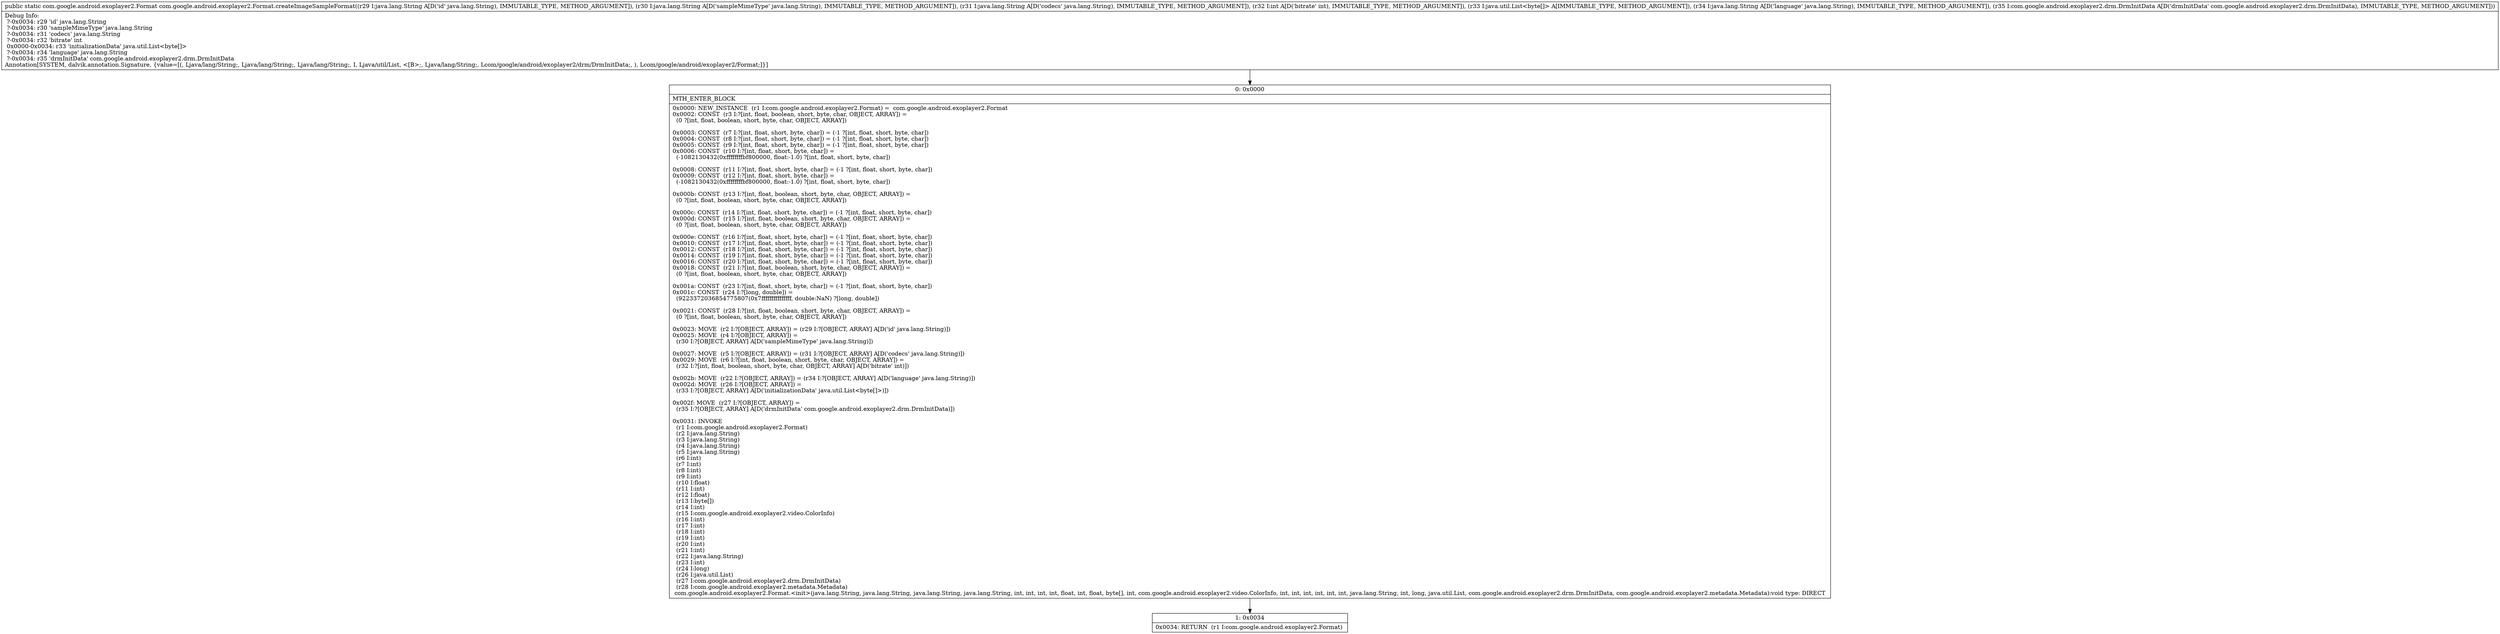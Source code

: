 digraph "CFG forcom.google.android.exoplayer2.Format.createImageSampleFormat(Ljava\/lang\/String;Ljava\/lang\/String;Ljava\/lang\/String;ILjava\/util\/List;Ljava\/lang\/String;Lcom\/google\/android\/exoplayer2\/drm\/DrmInitData;)Lcom\/google\/android\/exoplayer2\/Format;" {
Node_0 [shape=record,label="{0\:\ 0x0000|MTH_ENTER_BLOCK\l|0x0000: NEW_INSTANCE  (r1 I:com.google.android.exoplayer2.Format) =  com.google.android.exoplayer2.Format \l0x0002: CONST  (r3 I:?[int, float, boolean, short, byte, char, OBJECT, ARRAY]) = \l  (0 ?[int, float, boolean, short, byte, char, OBJECT, ARRAY])\l \l0x0003: CONST  (r7 I:?[int, float, short, byte, char]) = (\-1 ?[int, float, short, byte, char]) \l0x0004: CONST  (r8 I:?[int, float, short, byte, char]) = (\-1 ?[int, float, short, byte, char]) \l0x0005: CONST  (r9 I:?[int, float, short, byte, char]) = (\-1 ?[int, float, short, byte, char]) \l0x0006: CONST  (r10 I:?[int, float, short, byte, char]) = \l  (\-1082130432(0xffffffffbf800000, float:\-1.0) ?[int, float, short, byte, char])\l \l0x0008: CONST  (r11 I:?[int, float, short, byte, char]) = (\-1 ?[int, float, short, byte, char]) \l0x0009: CONST  (r12 I:?[int, float, short, byte, char]) = \l  (\-1082130432(0xffffffffbf800000, float:\-1.0) ?[int, float, short, byte, char])\l \l0x000b: CONST  (r13 I:?[int, float, boolean, short, byte, char, OBJECT, ARRAY]) = \l  (0 ?[int, float, boolean, short, byte, char, OBJECT, ARRAY])\l \l0x000c: CONST  (r14 I:?[int, float, short, byte, char]) = (\-1 ?[int, float, short, byte, char]) \l0x000d: CONST  (r15 I:?[int, float, boolean, short, byte, char, OBJECT, ARRAY]) = \l  (0 ?[int, float, boolean, short, byte, char, OBJECT, ARRAY])\l \l0x000e: CONST  (r16 I:?[int, float, short, byte, char]) = (\-1 ?[int, float, short, byte, char]) \l0x0010: CONST  (r17 I:?[int, float, short, byte, char]) = (\-1 ?[int, float, short, byte, char]) \l0x0012: CONST  (r18 I:?[int, float, short, byte, char]) = (\-1 ?[int, float, short, byte, char]) \l0x0014: CONST  (r19 I:?[int, float, short, byte, char]) = (\-1 ?[int, float, short, byte, char]) \l0x0016: CONST  (r20 I:?[int, float, short, byte, char]) = (\-1 ?[int, float, short, byte, char]) \l0x0018: CONST  (r21 I:?[int, float, boolean, short, byte, char, OBJECT, ARRAY]) = \l  (0 ?[int, float, boolean, short, byte, char, OBJECT, ARRAY])\l \l0x001a: CONST  (r23 I:?[int, float, short, byte, char]) = (\-1 ?[int, float, short, byte, char]) \l0x001c: CONST  (r24 I:?[long, double]) = \l  (9223372036854775807(0x7fffffffffffffff, double:NaN) ?[long, double])\l \l0x0021: CONST  (r28 I:?[int, float, boolean, short, byte, char, OBJECT, ARRAY]) = \l  (0 ?[int, float, boolean, short, byte, char, OBJECT, ARRAY])\l \l0x0023: MOVE  (r2 I:?[OBJECT, ARRAY]) = (r29 I:?[OBJECT, ARRAY] A[D('id' java.lang.String)]) \l0x0025: MOVE  (r4 I:?[OBJECT, ARRAY]) = \l  (r30 I:?[OBJECT, ARRAY] A[D('sampleMimeType' java.lang.String)])\l \l0x0027: MOVE  (r5 I:?[OBJECT, ARRAY]) = (r31 I:?[OBJECT, ARRAY] A[D('codecs' java.lang.String)]) \l0x0029: MOVE  (r6 I:?[int, float, boolean, short, byte, char, OBJECT, ARRAY]) = \l  (r32 I:?[int, float, boolean, short, byte, char, OBJECT, ARRAY] A[D('bitrate' int)])\l \l0x002b: MOVE  (r22 I:?[OBJECT, ARRAY]) = (r34 I:?[OBJECT, ARRAY] A[D('language' java.lang.String)]) \l0x002d: MOVE  (r26 I:?[OBJECT, ARRAY]) = \l  (r33 I:?[OBJECT, ARRAY] A[D('initializationData' java.util.List\<byte[]\>)])\l \l0x002f: MOVE  (r27 I:?[OBJECT, ARRAY]) = \l  (r35 I:?[OBJECT, ARRAY] A[D('drmInitData' com.google.android.exoplayer2.drm.DrmInitData)])\l \l0x0031: INVOKE  \l  (r1 I:com.google.android.exoplayer2.Format)\l  (r2 I:java.lang.String)\l  (r3 I:java.lang.String)\l  (r4 I:java.lang.String)\l  (r5 I:java.lang.String)\l  (r6 I:int)\l  (r7 I:int)\l  (r8 I:int)\l  (r9 I:int)\l  (r10 I:float)\l  (r11 I:int)\l  (r12 I:float)\l  (r13 I:byte[])\l  (r14 I:int)\l  (r15 I:com.google.android.exoplayer2.video.ColorInfo)\l  (r16 I:int)\l  (r17 I:int)\l  (r18 I:int)\l  (r19 I:int)\l  (r20 I:int)\l  (r21 I:int)\l  (r22 I:java.lang.String)\l  (r23 I:int)\l  (r24 I:long)\l  (r26 I:java.util.List)\l  (r27 I:com.google.android.exoplayer2.drm.DrmInitData)\l  (r28 I:com.google.android.exoplayer2.metadata.Metadata)\l com.google.android.exoplayer2.Format.\<init\>(java.lang.String, java.lang.String, java.lang.String, java.lang.String, int, int, int, int, float, int, float, byte[], int, com.google.android.exoplayer2.video.ColorInfo, int, int, int, int, int, int, java.lang.String, int, long, java.util.List, com.google.android.exoplayer2.drm.DrmInitData, com.google.android.exoplayer2.metadata.Metadata):void type: DIRECT \l}"];
Node_1 [shape=record,label="{1\:\ 0x0034|0x0034: RETURN  (r1 I:com.google.android.exoplayer2.Format) \l}"];
MethodNode[shape=record,label="{public static com.google.android.exoplayer2.Format com.google.android.exoplayer2.Format.createImageSampleFormat((r29 I:java.lang.String A[D('id' java.lang.String), IMMUTABLE_TYPE, METHOD_ARGUMENT]), (r30 I:java.lang.String A[D('sampleMimeType' java.lang.String), IMMUTABLE_TYPE, METHOD_ARGUMENT]), (r31 I:java.lang.String A[D('codecs' java.lang.String), IMMUTABLE_TYPE, METHOD_ARGUMENT]), (r32 I:int A[D('bitrate' int), IMMUTABLE_TYPE, METHOD_ARGUMENT]), (r33 I:java.util.List\<byte[]\> A[IMMUTABLE_TYPE, METHOD_ARGUMENT]), (r34 I:java.lang.String A[D('language' java.lang.String), IMMUTABLE_TYPE, METHOD_ARGUMENT]), (r35 I:com.google.android.exoplayer2.drm.DrmInitData A[D('drmInitData' com.google.android.exoplayer2.drm.DrmInitData), IMMUTABLE_TYPE, METHOD_ARGUMENT]))  | Debug Info:\l  ?\-0x0034: r29 'id' java.lang.String\l  ?\-0x0034: r30 'sampleMimeType' java.lang.String\l  ?\-0x0034: r31 'codecs' java.lang.String\l  ?\-0x0034: r32 'bitrate' int\l  0x0000\-0x0034: r33 'initializationData' java.util.List\<byte[]\>\l  ?\-0x0034: r34 'language' java.lang.String\l  ?\-0x0034: r35 'drmInitData' com.google.android.exoplayer2.drm.DrmInitData\lAnnotation[SYSTEM, dalvik.annotation.Signature, \{value=[(, Ljava\/lang\/String;, Ljava\/lang\/String;, Ljava\/lang\/String;, I, Ljava\/util\/List, \<[B\>;, Ljava\/lang\/String;, Lcom\/google\/android\/exoplayer2\/drm\/DrmInitData;, ), Lcom\/google\/android\/exoplayer2\/Format;]\}]\l}"];
MethodNode -> Node_0;
Node_0 -> Node_1;
}

